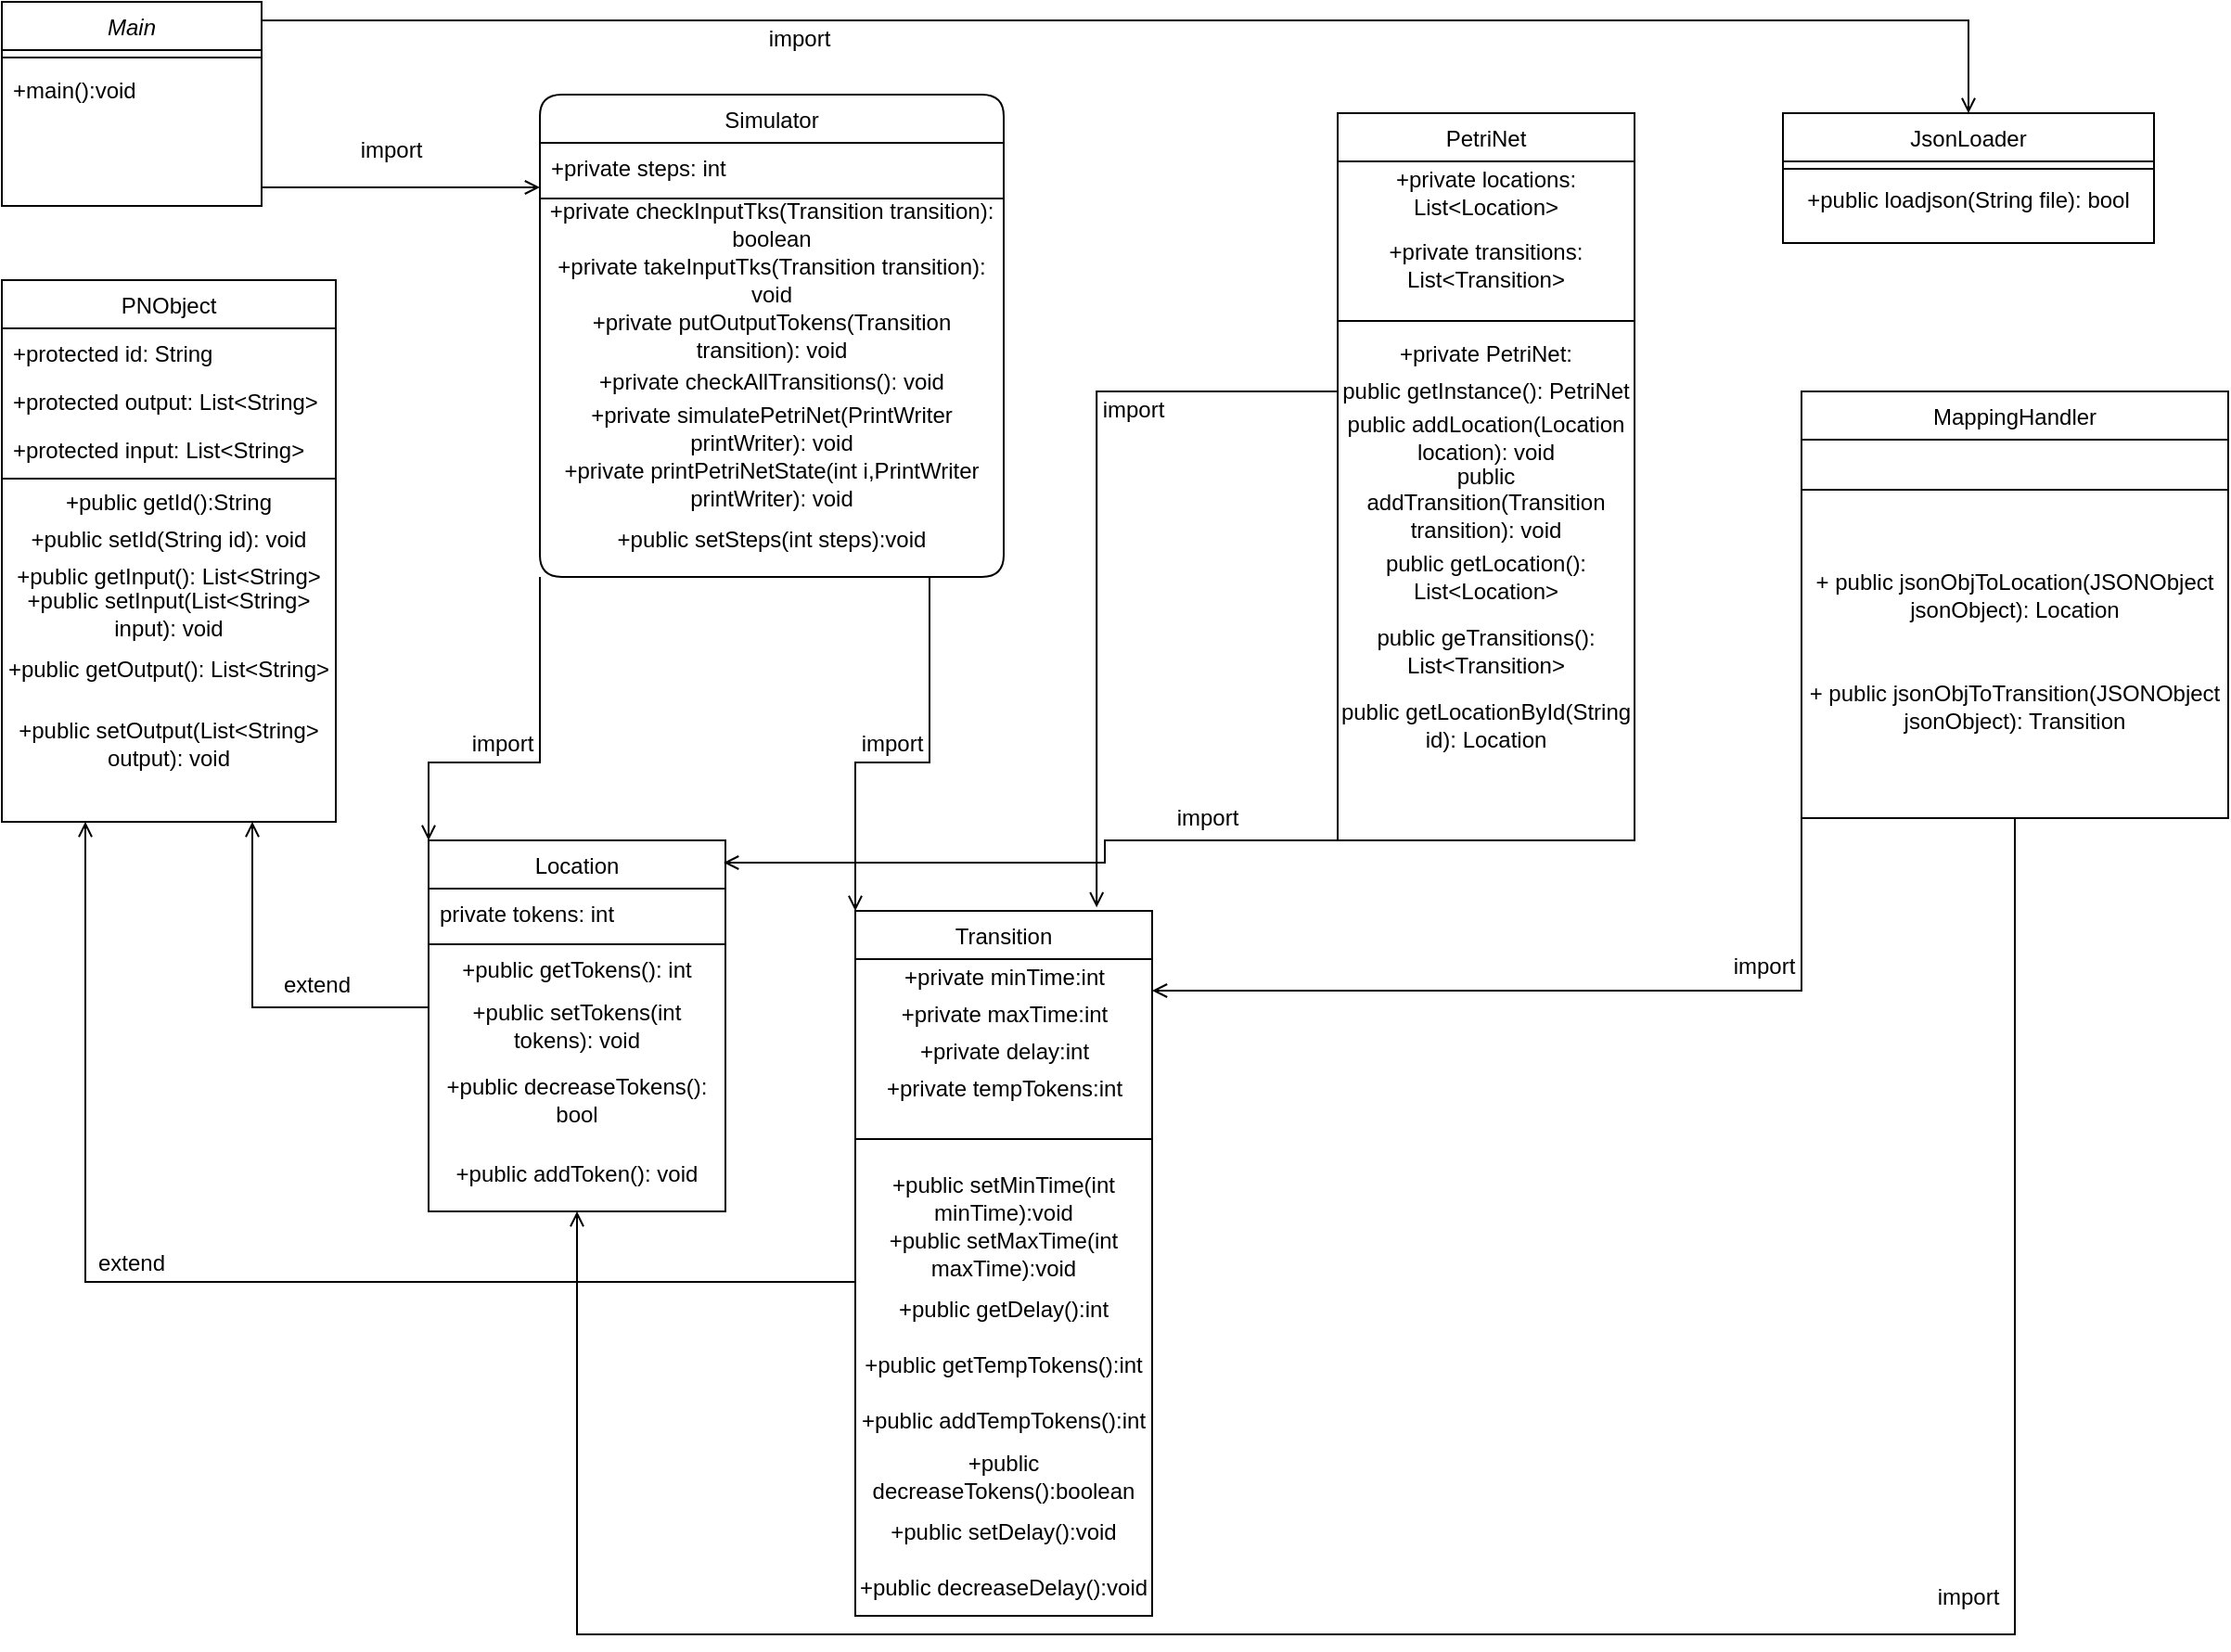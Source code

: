 <mxfile version="13.8.8" type="device"><diagram id="C5RBs43oDa-KdzZeNtuy" name="Page-1"><mxGraphModel dx="2327" dy="737" grid="1" gridSize="10" guides="1" tooltips="1" connect="1" arrows="1" fold="1" page="1" pageScale="1" pageWidth="827" pageHeight="1169" math="0" shadow="0"><root><mxCell id="WIyWlLk6GJQsqaUBKTNV-0"/><mxCell id="WIyWlLk6GJQsqaUBKTNV-1" parent="WIyWlLk6GJQsqaUBKTNV-0"/><mxCell id="zkfFHV4jXpPFQw0GAbJ--0" value="Main" style="swimlane;fontStyle=2;align=center;verticalAlign=top;childLayout=stackLayout;horizontal=1;startSize=26;horizontalStack=0;resizeParent=1;resizeLast=0;collapsible=1;marginBottom=0;rounded=0;shadow=0;strokeWidth=1;" parent="WIyWlLk6GJQsqaUBKTNV-1" vertex="1"><mxGeometry x="-800" y="10" width="140" height="110" as="geometry"><mxRectangle x="230" y="140" width="160" height="26" as="alternateBounds"/></mxGeometry></mxCell><mxCell id="zkfFHV4jXpPFQw0GAbJ--4" value="" style="line;html=1;strokeWidth=1;align=left;verticalAlign=middle;spacingTop=-1;spacingLeft=3;spacingRight=3;rotatable=0;labelPosition=right;points=[];portConstraint=eastwest;" parent="zkfFHV4jXpPFQw0GAbJ--0" vertex="1"><mxGeometry y="26" width="140" height="8" as="geometry"/></mxCell><mxCell id="zkfFHV4jXpPFQw0GAbJ--5" value="+main():void" style="text;align=left;verticalAlign=top;spacingLeft=4;spacingRight=4;overflow=hidden;rotatable=0;points=[[0,0.5],[1,0.5]];portConstraint=eastwest;" parent="zkfFHV4jXpPFQw0GAbJ--0" vertex="1"><mxGeometry y="34" width="140" height="26" as="geometry"/></mxCell><mxCell id="zkfFHV4jXpPFQw0GAbJ--6" value="PNObject" style="swimlane;fontStyle=0;align=center;verticalAlign=top;childLayout=stackLayout;horizontal=1;startSize=26;horizontalStack=0;resizeParent=1;resizeLast=0;collapsible=1;marginBottom=0;rounded=0;shadow=0;strokeWidth=1;" parent="WIyWlLk6GJQsqaUBKTNV-1" vertex="1"><mxGeometry x="-800" y="160" width="180" height="292" as="geometry"><mxRectangle x="130" y="380" width="160" height="26" as="alternateBounds"/></mxGeometry></mxCell><mxCell id="zkfFHV4jXpPFQw0GAbJ--7" value="+protected id: String" style="text;align=left;verticalAlign=top;spacingLeft=4;spacingRight=4;overflow=hidden;rotatable=0;points=[[0,0.5],[1,0.5]];portConstraint=eastwest;" parent="zkfFHV4jXpPFQw0GAbJ--6" vertex="1"><mxGeometry y="26" width="180" height="26" as="geometry"/></mxCell><mxCell id="sNxKFA6Mgyf2i0C_HTV1-22" value="+protected output: List&lt;String&gt;" style="text;align=left;verticalAlign=top;spacingLeft=4;spacingRight=4;overflow=hidden;rotatable=0;points=[[0,0.5],[1,0.5]];portConstraint=eastwest;" vertex="1" parent="zkfFHV4jXpPFQw0GAbJ--6"><mxGeometry y="52" width="180" height="26" as="geometry"/></mxCell><mxCell id="sNxKFA6Mgyf2i0C_HTV1-21" value="+protected input: List&lt;String&gt;" style="text;align=left;verticalAlign=top;spacingLeft=4;spacingRight=4;overflow=hidden;rotatable=0;points=[[0,0.5],[1,0.5]];portConstraint=eastwest;" vertex="1" parent="zkfFHV4jXpPFQw0GAbJ--6"><mxGeometry y="78" width="180" height="26" as="geometry"/></mxCell><mxCell id="zkfFHV4jXpPFQw0GAbJ--9" value="" style="line;html=1;strokeWidth=1;align=left;verticalAlign=middle;spacingTop=-1;spacingLeft=3;spacingRight=3;rotatable=0;labelPosition=right;points=[];portConstraint=eastwest;" parent="zkfFHV4jXpPFQw0GAbJ--6" vertex="1"><mxGeometry y="104" width="180" height="6" as="geometry"/></mxCell><mxCell id="sNxKFA6Mgyf2i0C_HTV1-23" value="+public getId():String" style="text;html=1;strokeColor=none;fillColor=none;align=center;verticalAlign=middle;whiteSpace=wrap;rounded=0;" vertex="1" parent="zkfFHV4jXpPFQw0GAbJ--6"><mxGeometry y="110" width="180" height="20" as="geometry"/></mxCell><mxCell id="sNxKFA6Mgyf2i0C_HTV1-24" value="+public setId(String id): void" style="text;html=1;strokeColor=none;fillColor=none;align=center;verticalAlign=middle;whiteSpace=wrap;rounded=0;" vertex="1" parent="zkfFHV4jXpPFQw0GAbJ--6"><mxGeometry y="130" width="180" height="20" as="geometry"/></mxCell><mxCell id="sNxKFA6Mgyf2i0C_HTV1-25" value="+public getInput(): List&amp;lt;String&amp;gt;" style="text;html=1;strokeColor=none;fillColor=none;align=center;verticalAlign=middle;whiteSpace=wrap;rounded=0;" vertex="1" parent="zkfFHV4jXpPFQw0GAbJ--6"><mxGeometry y="150" width="180" height="20" as="geometry"/></mxCell><mxCell id="sNxKFA6Mgyf2i0C_HTV1-26" value="+public setInput(List&amp;lt;String&amp;gt; input): void" style="text;html=1;strokeColor=none;fillColor=none;align=center;verticalAlign=middle;whiteSpace=wrap;rounded=0;" vertex="1" parent="zkfFHV4jXpPFQw0GAbJ--6"><mxGeometry y="170" width="180" height="20" as="geometry"/></mxCell><mxCell id="sNxKFA6Mgyf2i0C_HTV1-27" value="+public getOutput(): List&amp;lt;String&amp;gt;" style="text;html=1;strokeColor=none;fillColor=none;align=center;verticalAlign=middle;whiteSpace=wrap;rounded=0;" vertex="1" parent="zkfFHV4jXpPFQw0GAbJ--6"><mxGeometry y="190" width="180" height="40" as="geometry"/></mxCell><mxCell id="sNxKFA6Mgyf2i0C_HTV1-28" value="+public setOutput(List&amp;lt;String&amp;gt; output): void" style="text;html=1;strokeColor=none;fillColor=none;align=center;verticalAlign=middle;whiteSpace=wrap;rounded=0;" vertex="1" parent="zkfFHV4jXpPFQw0GAbJ--6"><mxGeometry y="230" width="180" height="40" as="geometry"/></mxCell><mxCell id="zkfFHV4jXpPFQw0GAbJ--13" value="Transition" style="swimlane;fontStyle=0;align=center;verticalAlign=top;childLayout=stackLayout;horizontal=1;startSize=26;horizontalStack=0;resizeParent=1;resizeLast=0;collapsible=1;marginBottom=0;rounded=0;shadow=0;strokeWidth=1;" parent="WIyWlLk6GJQsqaUBKTNV-1" vertex="1"><mxGeometry x="-340" y="500" width="160" height="380" as="geometry"><mxRectangle x="340" y="380" width="170" height="26" as="alternateBounds"/></mxGeometry></mxCell><mxCell id="sNxKFA6Mgyf2i0C_HTV1-35" value="+private minTime:int" style="text;html=1;align=center;verticalAlign=middle;resizable=0;points=[];autosize=1;" vertex="1" parent="zkfFHV4jXpPFQw0GAbJ--13"><mxGeometry y="26" width="160" height="20" as="geometry"/></mxCell><mxCell id="sNxKFA6Mgyf2i0C_HTV1-34" value="+private maxTime:int" style="text;html=1;align=center;verticalAlign=middle;resizable=0;points=[];autosize=1;" vertex="1" parent="zkfFHV4jXpPFQw0GAbJ--13"><mxGeometry y="46" width="160" height="20" as="geometry"/></mxCell><mxCell id="sNxKFA6Mgyf2i0C_HTV1-29" value="+private delay:int" style="text;html=1;align=center;verticalAlign=middle;resizable=0;points=[];autosize=1;" vertex="1" parent="zkfFHV4jXpPFQw0GAbJ--13"><mxGeometry y="66" width="160" height="20" as="geometry"/></mxCell><mxCell id="sNxKFA6Mgyf2i0C_HTV1-36" value="+private tempTokens:int" style="text;html=1;align=center;verticalAlign=middle;resizable=0;points=[];autosize=1;" vertex="1" parent="zkfFHV4jXpPFQw0GAbJ--13"><mxGeometry y="86" width="160" height="20" as="geometry"/></mxCell><mxCell id="zkfFHV4jXpPFQw0GAbJ--15" value="" style="line;html=1;strokeWidth=1;align=left;verticalAlign=middle;spacingTop=-1;spacingLeft=3;spacingRight=3;rotatable=0;labelPosition=right;points=[];portConstraint=eastwest;" parent="zkfFHV4jXpPFQw0GAbJ--13" vertex="1"><mxGeometry y="106" width="160" height="34" as="geometry"/></mxCell><mxCell id="sNxKFA6Mgyf2i0C_HTV1-37" value="+public setMinTime(int minTime):void" style="text;html=1;strokeColor=none;fillColor=none;align=center;verticalAlign=middle;whiteSpace=wrap;rounded=0;" vertex="1" parent="zkfFHV4jXpPFQw0GAbJ--13"><mxGeometry y="140" width="160" height="30" as="geometry"/></mxCell><mxCell id="sNxKFA6Mgyf2i0C_HTV1-38" value="+public setMaxTime(int maxTime):void" style="text;html=1;strokeColor=none;fillColor=none;align=center;verticalAlign=middle;whiteSpace=wrap;rounded=0;" vertex="1" parent="zkfFHV4jXpPFQw0GAbJ--13"><mxGeometry y="170" width="160" height="30" as="geometry"/></mxCell><mxCell id="sNxKFA6Mgyf2i0C_HTV1-39" value="+public getDelay():int" style="text;html=1;strokeColor=none;fillColor=none;align=center;verticalAlign=middle;whiteSpace=wrap;rounded=0;" vertex="1" parent="zkfFHV4jXpPFQw0GAbJ--13"><mxGeometry y="200" width="160" height="30" as="geometry"/></mxCell><mxCell id="sNxKFA6Mgyf2i0C_HTV1-41" value="+public getTempTokens():int" style="text;html=1;strokeColor=none;fillColor=none;align=center;verticalAlign=middle;whiteSpace=wrap;rounded=0;" vertex="1" parent="zkfFHV4jXpPFQw0GAbJ--13"><mxGeometry y="230" width="160" height="30" as="geometry"/></mxCell><mxCell id="sNxKFA6Mgyf2i0C_HTV1-42" value="+public addTempTokens():int" style="text;html=1;strokeColor=none;fillColor=none;align=center;verticalAlign=middle;whiteSpace=wrap;rounded=0;" vertex="1" parent="zkfFHV4jXpPFQw0GAbJ--13"><mxGeometry y="260" width="160" height="30" as="geometry"/></mxCell><mxCell id="sNxKFA6Mgyf2i0C_HTV1-43" value="+public decreaseTokens():boolean" style="text;html=1;strokeColor=none;fillColor=none;align=center;verticalAlign=middle;whiteSpace=wrap;rounded=0;" vertex="1" parent="zkfFHV4jXpPFQw0GAbJ--13"><mxGeometry y="290" width="160" height="30" as="geometry"/></mxCell><mxCell id="sNxKFA6Mgyf2i0C_HTV1-44" value="+public setDelay():void" style="text;html=1;strokeColor=none;fillColor=none;align=center;verticalAlign=middle;whiteSpace=wrap;rounded=0;" vertex="1" parent="zkfFHV4jXpPFQw0GAbJ--13"><mxGeometry y="320" width="160" height="30" as="geometry"/></mxCell><mxCell id="sNxKFA6Mgyf2i0C_HTV1-45" value="+public decreaseDelay():void" style="text;html=1;strokeColor=none;fillColor=none;align=center;verticalAlign=middle;whiteSpace=wrap;rounded=0;" vertex="1" parent="zkfFHV4jXpPFQw0GAbJ--13"><mxGeometry y="350" width="160" height="30" as="geometry"/></mxCell><mxCell id="zkfFHV4jXpPFQw0GAbJ--17" value="Simulator" style="swimlane;fontStyle=0;align=center;verticalAlign=top;childLayout=stackLayout;horizontal=1;startSize=26;horizontalStack=0;resizeParent=1;resizeLast=0;collapsible=1;marginBottom=0;rounded=1;shadow=0;strokeWidth=1;" parent="WIyWlLk6GJQsqaUBKTNV-1" vertex="1"><mxGeometry x="-510" y="60" width="250" height="260" as="geometry"><mxRectangle x="550" y="140" width="160" height="26" as="alternateBounds"/></mxGeometry></mxCell><mxCell id="zkfFHV4jXpPFQw0GAbJ--18" value="+private steps: int" style="text;align=left;verticalAlign=top;spacingLeft=4;spacingRight=4;overflow=hidden;rotatable=0;points=[[0,0.5],[1,0.5]];portConstraint=eastwest;" parent="zkfFHV4jXpPFQw0GAbJ--17" vertex="1"><mxGeometry y="26" width="250" height="26" as="geometry"/></mxCell><mxCell id="zkfFHV4jXpPFQw0GAbJ--23" value="" style="line;html=1;strokeWidth=1;align=left;verticalAlign=middle;spacingTop=-1;spacingLeft=3;spacingRight=3;rotatable=0;labelPosition=right;points=[];portConstraint=eastwest;" parent="zkfFHV4jXpPFQw0GAbJ--17" vertex="1"><mxGeometry y="52" width="250" height="8" as="geometry"/></mxCell><mxCell id="sNxKFA6Mgyf2i0C_HTV1-13" value="+private checkInputTks(Transition transition): boolean" style="text;html=1;strokeColor=none;fillColor=none;align=center;verticalAlign=middle;whiteSpace=wrap;rounded=0;" vertex="1" parent="zkfFHV4jXpPFQw0GAbJ--17"><mxGeometry y="60" width="250" height="20" as="geometry"/></mxCell><mxCell id="sNxKFA6Mgyf2i0C_HTV1-14" value="+private takeInputTks(Transition transition): void" style="text;html=1;strokeColor=none;fillColor=none;align=center;verticalAlign=middle;whiteSpace=wrap;rounded=0;" vertex="1" parent="zkfFHV4jXpPFQw0GAbJ--17"><mxGeometry y="80" width="250" height="40" as="geometry"/></mxCell><mxCell id="sNxKFA6Mgyf2i0C_HTV1-15" value="+private putOutputTokens(Transition transition): void" style="text;html=1;strokeColor=none;fillColor=none;align=center;verticalAlign=middle;whiteSpace=wrap;rounded=0;" vertex="1" parent="zkfFHV4jXpPFQw0GAbJ--17"><mxGeometry y="120" width="250" height="20" as="geometry"/></mxCell><mxCell id="sNxKFA6Mgyf2i0C_HTV1-16" value="+private checkAllTransitions(): void" style="text;html=1;strokeColor=none;fillColor=none;align=center;verticalAlign=middle;whiteSpace=wrap;rounded=0;" vertex="1" parent="zkfFHV4jXpPFQw0GAbJ--17"><mxGeometry y="140" width="250" height="30" as="geometry"/></mxCell><mxCell id="sNxKFA6Mgyf2i0C_HTV1-17" value="+private simulatePetriNet(PrintWriter printWriter): void" style="text;html=1;strokeColor=none;fillColor=none;align=center;verticalAlign=middle;whiteSpace=wrap;rounded=0;" vertex="1" parent="zkfFHV4jXpPFQw0GAbJ--17"><mxGeometry y="170" width="250" height="20" as="geometry"/></mxCell><mxCell id="sNxKFA6Mgyf2i0C_HTV1-19" value="+private printPetriNetState(int i,PrintWriter printWriter): void" style="text;html=1;strokeColor=none;fillColor=none;align=center;verticalAlign=middle;whiteSpace=wrap;rounded=0;" vertex="1" parent="zkfFHV4jXpPFQw0GAbJ--17"><mxGeometry y="190" width="250" height="40" as="geometry"/></mxCell><mxCell id="sNxKFA6Mgyf2i0C_HTV1-18" value="+public setSteps(int steps):void" style="text;html=1;strokeColor=none;fillColor=none;align=center;verticalAlign=middle;whiteSpace=wrap;rounded=0;" vertex="1" parent="zkfFHV4jXpPFQw0GAbJ--17"><mxGeometry y="230" width="250" height="20" as="geometry"/></mxCell><mxCell id="zkfFHV4jXpPFQw0GAbJ--26" value="" style="endArrow=open;shadow=0;strokeWidth=1;rounded=0;endFill=1;edgeStyle=elbowEdgeStyle;elbow=vertical;" parent="WIyWlLk6GJQsqaUBKTNV-1" source="zkfFHV4jXpPFQw0GAbJ--0" target="zkfFHV4jXpPFQw0GAbJ--17" edge="1"><mxGeometry x="0.5" y="41" relative="1" as="geometry"><mxPoint x="380" y="192" as="sourcePoint"/><mxPoint x="540" y="192" as="targetPoint"/><mxPoint x="-40" y="32" as="offset"/><Array as="points"><mxPoint x="-570" y="110"/></Array></mxGeometry></mxCell><mxCell id="sNxKFA6Mgyf2i0C_HTV1-3" value="PetriNet" style="swimlane;fontStyle=0;align=center;verticalAlign=top;childLayout=stackLayout;horizontal=1;startSize=26;horizontalStack=0;resizeParent=1;resizeLast=0;collapsible=1;marginBottom=0;rounded=0;shadow=0;strokeWidth=1;" vertex="1" parent="WIyWlLk6GJQsqaUBKTNV-1"><mxGeometry x="-80" y="70" width="160" height="392" as="geometry"><mxRectangle x="550" y="140" width="160" height="26" as="alternateBounds"/></mxGeometry></mxCell><mxCell id="sNxKFA6Mgyf2i0C_HTV1-55" value="+private locations: List&amp;lt;Location&amp;gt;" style="text;html=1;strokeColor=none;fillColor=none;align=center;verticalAlign=middle;whiteSpace=wrap;rounded=0;" vertex="1" parent="sNxKFA6Mgyf2i0C_HTV1-3"><mxGeometry y="26" width="160" height="34" as="geometry"/></mxCell><mxCell id="sNxKFA6Mgyf2i0C_HTV1-56" value="+private transitions: List&amp;lt;Transition&amp;gt;" style="text;html=1;strokeColor=none;fillColor=none;align=center;verticalAlign=middle;whiteSpace=wrap;rounded=0;" vertex="1" parent="sNxKFA6Mgyf2i0C_HTV1-3"><mxGeometry y="60" width="160" height="44" as="geometry"/></mxCell><mxCell id="sNxKFA6Mgyf2i0C_HTV1-5" value="" style="line;html=1;strokeWidth=1;align=left;verticalAlign=middle;spacingTop=-1;spacingLeft=3;spacingRight=3;rotatable=0;labelPosition=right;points=[];portConstraint=eastwest;" vertex="1" parent="sNxKFA6Mgyf2i0C_HTV1-3"><mxGeometry y="104" width="160" height="16" as="geometry"/></mxCell><mxCell id="sNxKFA6Mgyf2i0C_HTV1-53" value="+private PetriNet:" style="text;html=1;strokeColor=none;fillColor=none;align=center;verticalAlign=middle;whiteSpace=wrap;rounded=0;" vertex="1" parent="sNxKFA6Mgyf2i0C_HTV1-3"><mxGeometry y="120" width="160" height="20" as="geometry"/></mxCell><mxCell id="sNxKFA6Mgyf2i0C_HTV1-54" value="public getInstance(): PetriNet" style="text;html=1;strokeColor=none;fillColor=none;align=center;verticalAlign=middle;whiteSpace=wrap;rounded=0;" vertex="1" parent="sNxKFA6Mgyf2i0C_HTV1-3"><mxGeometry y="140" width="160" height="20" as="geometry"/></mxCell><mxCell id="sNxKFA6Mgyf2i0C_HTV1-57" value="public addLocation(Location location): void" style="text;html=1;strokeColor=none;fillColor=none;align=center;verticalAlign=middle;whiteSpace=wrap;rounded=0;" vertex="1" parent="sNxKFA6Mgyf2i0C_HTV1-3"><mxGeometry y="160" width="160" height="30" as="geometry"/></mxCell><mxCell id="sNxKFA6Mgyf2i0C_HTV1-58" value="public addTransition(Transition transition): void" style="text;html=1;strokeColor=none;fillColor=none;align=center;verticalAlign=middle;whiteSpace=wrap;rounded=0;" vertex="1" parent="sNxKFA6Mgyf2i0C_HTV1-3"><mxGeometry y="190" width="160" height="40" as="geometry"/></mxCell><mxCell id="sNxKFA6Mgyf2i0C_HTV1-59" value="public getLocation(): List&amp;lt;Location&amp;gt;" style="text;html=1;strokeColor=none;fillColor=none;align=center;verticalAlign=middle;whiteSpace=wrap;rounded=0;" vertex="1" parent="sNxKFA6Mgyf2i0C_HTV1-3"><mxGeometry y="230" width="160" height="40" as="geometry"/></mxCell><mxCell id="sNxKFA6Mgyf2i0C_HTV1-60" value="public geTransitions(): List&amp;lt;Transition&amp;gt;" style="text;html=1;strokeColor=none;fillColor=none;align=center;verticalAlign=middle;whiteSpace=wrap;rounded=0;" vertex="1" parent="sNxKFA6Mgyf2i0C_HTV1-3"><mxGeometry y="270" width="160" height="40" as="geometry"/></mxCell><mxCell id="sNxKFA6Mgyf2i0C_HTV1-61" value="public getLocationById(String id): Location" style="text;html=1;strokeColor=none;fillColor=none;align=center;verticalAlign=middle;whiteSpace=wrap;rounded=0;" vertex="1" parent="sNxKFA6Mgyf2i0C_HTV1-3"><mxGeometry y="310" width="160" height="40" as="geometry"/></mxCell><mxCell id="sNxKFA6Mgyf2i0C_HTV1-6" value="MappingHandler" style="swimlane;fontStyle=0;align=center;verticalAlign=top;childLayout=stackLayout;horizontal=1;startSize=26;horizontalStack=0;resizeParent=1;resizeLast=0;collapsible=1;marginBottom=0;rounded=0;shadow=0;strokeWidth=1;" vertex="1" parent="WIyWlLk6GJQsqaUBKTNV-1"><mxGeometry x="170" y="220" width="230" height="230" as="geometry"><mxRectangle x="550" y="140" width="160" height="26" as="alternateBounds"/></mxGeometry></mxCell><mxCell id="sNxKFA6Mgyf2i0C_HTV1-8" value="" style="line;html=1;strokeWidth=1;align=left;verticalAlign=middle;spacingTop=-1;spacingLeft=3;spacingRight=3;rotatable=0;labelPosition=right;points=[];portConstraint=eastwest;" vertex="1" parent="sNxKFA6Mgyf2i0C_HTV1-6"><mxGeometry y="26" width="230" height="54" as="geometry"/></mxCell><mxCell id="sNxKFA6Mgyf2i0C_HTV1-82" value="+ public jsonObjToLocation(JSONObject jsonObject): Location" style="text;html=1;strokeColor=none;fillColor=none;align=center;verticalAlign=middle;whiteSpace=wrap;rounded=0;" vertex="1" parent="sNxKFA6Mgyf2i0C_HTV1-6"><mxGeometry y="80" width="230" height="60" as="geometry"/></mxCell><mxCell id="sNxKFA6Mgyf2i0C_HTV1-83" value="+ public jsonObjToTransition(JSONObject jsonObject): Transition" style="text;html=1;strokeColor=none;fillColor=none;align=center;verticalAlign=middle;whiteSpace=wrap;rounded=0;" vertex="1" parent="sNxKFA6Mgyf2i0C_HTV1-6"><mxGeometry y="140" width="230" height="60" as="geometry"/></mxCell><mxCell id="sNxKFA6Mgyf2i0C_HTV1-12" value="import" style="text;html=1;strokeColor=none;fillColor=none;align=center;verticalAlign=middle;whiteSpace=wrap;rounded=0;" vertex="1" parent="WIyWlLk6GJQsqaUBKTNV-1"><mxGeometry x="-390" y="20" width="40" height="20" as="geometry"/></mxCell><mxCell id="sNxKFA6Mgyf2i0C_HTV1-20" value="import" style="text;html=1;strokeColor=none;fillColor=none;align=center;verticalAlign=middle;whiteSpace=wrap;rounded=0;" vertex="1" parent="WIyWlLk6GJQsqaUBKTNV-1"><mxGeometry x="-610" y="80" width="40" height="20" as="geometry"/></mxCell><mxCell id="sNxKFA6Mgyf2i0C_HTV1-46" value="Location" style="swimlane;fontStyle=0;align=center;verticalAlign=top;childLayout=stackLayout;horizontal=1;startSize=26;horizontalStack=0;resizeParent=1;resizeLast=0;collapsible=1;marginBottom=0;rounded=0;shadow=0;strokeWidth=1;" vertex="1" parent="WIyWlLk6GJQsqaUBKTNV-1"><mxGeometry x="-570" y="462" width="160" height="200" as="geometry"><mxRectangle x="550" y="140" width="160" height="26" as="alternateBounds"/></mxGeometry></mxCell><mxCell id="sNxKFA6Mgyf2i0C_HTV1-47" value="private tokens: int " style="text;align=left;verticalAlign=top;spacingLeft=4;spacingRight=4;overflow=hidden;rotatable=0;points=[[0,0.5],[1,0.5]];portConstraint=eastwest;" vertex="1" parent="sNxKFA6Mgyf2i0C_HTV1-46"><mxGeometry y="26" width="160" height="26" as="geometry"/></mxCell><mxCell id="sNxKFA6Mgyf2i0C_HTV1-48" value="" style="line;html=1;strokeWidth=1;align=left;verticalAlign=middle;spacingTop=-1;spacingLeft=3;spacingRight=3;rotatable=0;labelPosition=right;points=[];portConstraint=eastwest;" vertex="1" parent="sNxKFA6Mgyf2i0C_HTV1-46"><mxGeometry y="52" width="160" height="8" as="geometry"/></mxCell><mxCell id="sNxKFA6Mgyf2i0C_HTV1-49" value="+public getTokens(): int" style="text;html=1;strokeColor=none;fillColor=none;align=center;verticalAlign=middle;whiteSpace=wrap;rounded=0;" vertex="1" parent="sNxKFA6Mgyf2i0C_HTV1-46"><mxGeometry y="60" width="160" height="20" as="geometry"/></mxCell><mxCell id="sNxKFA6Mgyf2i0C_HTV1-50" value="+public setTokens(int tokens): void" style="text;html=1;strokeColor=none;fillColor=none;align=center;verticalAlign=middle;whiteSpace=wrap;rounded=0;" vertex="1" parent="sNxKFA6Mgyf2i0C_HTV1-46"><mxGeometry y="80" width="160" height="40" as="geometry"/></mxCell><mxCell id="sNxKFA6Mgyf2i0C_HTV1-51" value="+public decreaseTokens(): bool" style="text;html=1;strokeColor=none;fillColor=none;align=center;verticalAlign=middle;whiteSpace=wrap;rounded=0;" vertex="1" parent="sNxKFA6Mgyf2i0C_HTV1-46"><mxGeometry y="120" width="160" height="40" as="geometry"/></mxCell><mxCell id="sNxKFA6Mgyf2i0C_HTV1-52" value="+public addToken(): void" style="text;html=1;strokeColor=none;fillColor=none;align=center;verticalAlign=middle;whiteSpace=wrap;rounded=0;" vertex="1" parent="sNxKFA6Mgyf2i0C_HTV1-46"><mxGeometry y="160" width="160" height="40" as="geometry"/></mxCell><mxCell id="sNxKFA6Mgyf2i0C_HTV1-62" value="JsonLoader" style="swimlane;fontStyle=0;align=center;verticalAlign=top;childLayout=stackLayout;horizontal=1;startSize=26;horizontalStack=0;resizeParent=1;resizeLast=0;collapsible=1;marginBottom=0;rounded=0;shadow=0;strokeWidth=1;" vertex="1" parent="WIyWlLk6GJQsqaUBKTNV-1"><mxGeometry x="160" y="70" width="200" height="70" as="geometry"><mxRectangle x="550" y="140" width="160" height="26" as="alternateBounds"/></mxGeometry></mxCell><mxCell id="sNxKFA6Mgyf2i0C_HTV1-64" value="" style="line;html=1;strokeWidth=1;align=left;verticalAlign=middle;spacingTop=-1;spacingLeft=3;spacingRight=3;rotatable=0;labelPosition=right;points=[];portConstraint=eastwest;" vertex="1" parent="sNxKFA6Mgyf2i0C_HTV1-62"><mxGeometry y="26" width="200" height="8" as="geometry"/></mxCell><mxCell id="sNxKFA6Mgyf2i0C_HTV1-81" value="+public loadjson(String file): bool" style="text;html=1;strokeColor=none;fillColor=none;align=center;verticalAlign=middle;whiteSpace=wrap;rounded=0;" vertex="1" parent="sNxKFA6Mgyf2i0C_HTV1-62"><mxGeometry y="34" width="200" height="26" as="geometry"/></mxCell><mxCell id="sNxKFA6Mgyf2i0C_HTV1-65" value="" style="endArrow=open;shadow=0;strokeWidth=1;rounded=0;endFill=1;edgeStyle=elbowEdgeStyle;elbow=vertical;entryX=0.5;entryY=0;entryDx=0;entryDy=0;" edge="1" parent="WIyWlLk6GJQsqaUBKTNV-1" target="sNxKFA6Mgyf2i0C_HTV1-62"><mxGeometry x="0.5" y="41" relative="1" as="geometry"><mxPoint x="-660" y="80" as="sourcePoint"/><mxPoint x="-500" y="80" as="targetPoint"/><mxPoint x="-40" y="32" as="offset"/><Array as="points"><mxPoint x="-130" y="20"/><mxPoint x="-210" y="10"/><mxPoint x="-590" y="80"/></Array></mxGeometry></mxCell><mxCell id="sNxKFA6Mgyf2i0C_HTV1-68" value="" style="endArrow=open;shadow=0;strokeWidth=1;rounded=0;endFill=1;edgeStyle=elbowEdgeStyle;elbow=vertical;exitX=0;exitY=1;exitDx=0;exitDy=0;entryX=1;entryY=-0.15;entryDx=0;entryDy=0;entryPerimeter=0;" edge="1" parent="WIyWlLk6GJQsqaUBKTNV-1" source="sNxKFA6Mgyf2i0C_HTV1-6" target="sNxKFA6Mgyf2i0C_HTV1-34"><mxGeometry x="0.5" y="41" relative="1" as="geometry"><mxPoint x="130" y="610" as="sourcePoint"/><mxPoint x="90" y="560" as="targetPoint"/><mxPoint x="-40" y="32" as="offset"/><Array as="points"><mxPoint x="70" y="543"/><mxPoint x="30" y="560"/></Array></mxGeometry></mxCell><mxCell id="sNxKFA6Mgyf2i0C_HTV1-69" value="" style="endArrow=open;shadow=0;strokeWidth=1;rounded=0;endFill=1;edgeStyle=elbowEdgeStyle;elbow=vertical;exitX=0;exitY=0.25;exitDx=0;exitDy=0;entryX=0.813;entryY=-0.005;entryDx=0;entryDy=0;entryPerimeter=0;" edge="1" parent="WIyWlLk6GJQsqaUBKTNV-1" source="sNxKFA6Mgyf2i0C_HTV1-58" target="zkfFHV4jXpPFQw0GAbJ--13"><mxGeometry x="0.5" y="41" relative="1" as="geometry"><mxPoint x="-230" y="130" as="sourcePoint"/><mxPoint x="-180" y="350" as="targetPoint"/><mxPoint x="-40" y="32" as="offset"/><Array as="points"><mxPoint x="-130" y="220"/></Array></mxGeometry></mxCell><mxCell id="sNxKFA6Mgyf2i0C_HTV1-70" value="" style="endArrow=open;shadow=0;strokeWidth=1;rounded=0;endFill=1;edgeStyle=elbowEdgeStyle;elbow=vertical;exitX=0;exitY=0.75;exitDx=0;exitDy=0;entryX=0.25;entryY=1;entryDx=0;entryDy=0;" edge="1" parent="WIyWlLk6GJQsqaUBKTNV-1" source="sNxKFA6Mgyf2i0C_HTV1-38" target="zkfFHV4jXpPFQw0GAbJ--6"><mxGeometry x="0.5" y="41" relative="1" as="geometry"><mxPoint x="-320" y="440" as="sourcePoint"/><mxPoint x="-250" y="440" as="targetPoint"/><mxPoint x="-40" y="32" as="offset"/><Array as="points"><mxPoint x="-550" y="700"/></Array></mxGeometry></mxCell><mxCell id="sNxKFA6Mgyf2i0C_HTV1-71" value="" style="endArrow=open;shadow=0;strokeWidth=1;rounded=0;endFill=1;edgeStyle=elbowEdgeStyle;elbow=vertical;exitX=0;exitY=0.25;exitDx=0;exitDy=0;entryX=0.75;entryY=1;entryDx=0;entryDy=0;" edge="1" parent="WIyWlLk6GJQsqaUBKTNV-1" source="sNxKFA6Mgyf2i0C_HTV1-50" target="zkfFHV4jXpPFQw0GAbJ--6"><mxGeometry x="0.5" y="41" relative="1" as="geometry"><mxPoint x="-563" y="420" as="sourcePoint"/><mxPoint x="-413" y="460" as="targetPoint"/><mxPoint x="-40" y="32" as="offset"/><Array as="points"><mxPoint x="-600" y="552"/></Array></mxGeometry></mxCell><mxCell id="sNxKFA6Mgyf2i0C_HTV1-72" value="" style="endArrow=open;shadow=0;strokeWidth=1;rounded=0;endFill=1;edgeStyle=elbowEdgeStyle;elbow=vertical;exitX=0.5;exitY=1;exitDx=0;exitDy=0;entryX=0.994;entryY=0.06;entryDx=0;entryDy=0;entryPerimeter=0;" edge="1" parent="WIyWlLk6GJQsqaUBKTNV-1" source="sNxKFA6Mgyf2i0C_HTV1-3" target="sNxKFA6Mgyf2i0C_HTV1-46"><mxGeometry x="0.5" y="41" relative="1" as="geometry"><mxPoint y="539.5" as="sourcePoint"/><mxPoint x="150" y="539.5" as="targetPoint"/><mxPoint x="-40" y="32" as="offset"/><Array as="points"/></mxGeometry></mxCell><mxCell id="sNxKFA6Mgyf2i0C_HTV1-73" value="" style="endArrow=open;shadow=0;strokeWidth=1;rounded=0;endFill=1;edgeStyle=elbowEdgeStyle;elbow=vertical;entryX=0;entryY=0;entryDx=0;entryDy=0;exitX=0;exitY=1;exitDx=0;exitDy=0;" edge="1" parent="WIyWlLk6GJQsqaUBKTNV-1" source="zkfFHV4jXpPFQw0GAbJ--17" target="sNxKFA6Mgyf2i0C_HTV1-46"><mxGeometry x="0.5" y="41" relative="1" as="geometry"><mxPoint x="-480" y="320" as="sourcePoint"/><mxPoint x="-590" y="610" as="targetPoint"/><mxPoint x="-40" y="32" as="offset"/><Array as="points"><mxPoint x="-550" y="420"/></Array></mxGeometry></mxCell><mxCell id="sNxKFA6Mgyf2i0C_HTV1-74" value="import" style="text;html=1;strokeColor=none;fillColor=none;align=center;verticalAlign=middle;whiteSpace=wrap;rounded=0;" vertex="1" parent="WIyWlLk6GJQsqaUBKTNV-1"><mxGeometry x="-550" y="400" width="40" height="20" as="geometry"/></mxCell><mxCell id="sNxKFA6Mgyf2i0C_HTV1-75" value="extend" style="text;html=1;strokeColor=none;fillColor=none;align=center;verticalAlign=middle;whiteSpace=wrap;rounded=0;" vertex="1" parent="WIyWlLk6GJQsqaUBKTNV-1"><mxGeometry x="-650" y="530" width="40" height="20" as="geometry"/></mxCell><mxCell id="sNxKFA6Mgyf2i0C_HTV1-76" value="" style="endArrow=open;shadow=0;strokeWidth=1;rounded=0;endFill=1;edgeStyle=elbowEdgeStyle;elbow=vertical;entryX=0;entryY=0;entryDx=0;entryDy=0;exitX=0;exitY=1;exitDx=0;exitDy=0;" edge="1" parent="WIyWlLk6GJQsqaUBKTNV-1"><mxGeometry x="0.5" y="41" relative="1" as="geometry"><mxPoint x="-300" y="320" as="sourcePoint"/><mxPoint x="-340" y="500" as="targetPoint"/><mxPoint x="-40" y="32" as="offset"/><Array as="points"><mxPoint x="-340" y="420"/></Array></mxGeometry></mxCell><mxCell id="sNxKFA6Mgyf2i0C_HTV1-77" value="import" style="text;html=1;strokeColor=none;fillColor=none;align=center;verticalAlign=middle;whiteSpace=wrap;rounded=0;" vertex="1" parent="WIyWlLk6GJQsqaUBKTNV-1"><mxGeometry x="-340" y="400" width="40" height="20" as="geometry"/></mxCell><mxCell id="sNxKFA6Mgyf2i0C_HTV1-78" value="extend" style="text;html=1;strokeColor=none;fillColor=none;align=center;verticalAlign=middle;whiteSpace=wrap;rounded=0;" vertex="1" parent="WIyWlLk6GJQsqaUBKTNV-1"><mxGeometry x="-750" y="680" width="40" height="20" as="geometry"/></mxCell><mxCell id="sNxKFA6Mgyf2i0C_HTV1-79" value="import" style="text;html=1;strokeColor=none;fillColor=none;align=center;verticalAlign=middle;whiteSpace=wrap;rounded=0;" vertex="1" parent="WIyWlLk6GJQsqaUBKTNV-1"><mxGeometry x="-170" y="440" width="40" height="20" as="geometry"/></mxCell><mxCell id="sNxKFA6Mgyf2i0C_HTV1-80" value="import" style="text;html=1;strokeColor=none;fillColor=none;align=center;verticalAlign=middle;whiteSpace=wrap;rounded=0;" vertex="1" parent="WIyWlLk6GJQsqaUBKTNV-1"><mxGeometry x="-210" y="220" width="40" height="20" as="geometry"/></mxCell><mxCell id="sNxKFA6Mgyf2i0C_HTV1-84" value="import" style="text;html=1;strokeColor=none;fillColor=none;align=center;verticalAlign=middle;whiteSpace=wrap;rounded=0;" vertex="1" parent="WIyWlLk6GJQsqaUBKTNV-1"><mxGeometry x="240" y="860" width="40" height="20" as="geometry"/></mxCell><mxCell id="sNxKFA6Mgyf2i0C_HTV1-85" value="import" style="text;html=1;strokeColor=none;fillColor=none;align=center;verticalAlign=middle;whiteSpace=wrap;rounded=0;" vertex="1" parent="WIyWlLk6GJQsqaUBKTNV-1"><mxGeometry x="130" y="520" width="40" height="20" as="geometry"/></mxCell><mxCell id="sNxKFA6Mgyf2i0C_HTV1-86" value="" style="endArrow=open;shadow=0;strokeWidth=1;rounded=0;endFill=1;edgeStyle=elbowEdgeStyle;elbow=vertical;exitX=0.5;exitY=1;exitDx=0;exitDy=0;entryX=0.5;entryY=1;entryDx=0;entryDy=0;" edge="1" parent="WIyWlLk6GJQsqaUBKTNV-1" source="sNxKFA6Mgyf2i0C_HTV1-6" target="sNxKFA6Mgyf2i0C_HTV1-52"><mxGeometry x="0.5" y="41" relative="1" as="geometry"><mxPoint x="180" y="460" as="sourcePoint"/><mxPoint x="-170" y="553" as="targetPoint"/><mxPoint x="-40" y="32" as="offset"/><Array as="points"><mxPoint x="-130" y="890"/><mxPoint x="40" y="570"/></Array></mxGeometry></mxCell></root></mxGraphModel></diagram></mxfile>
